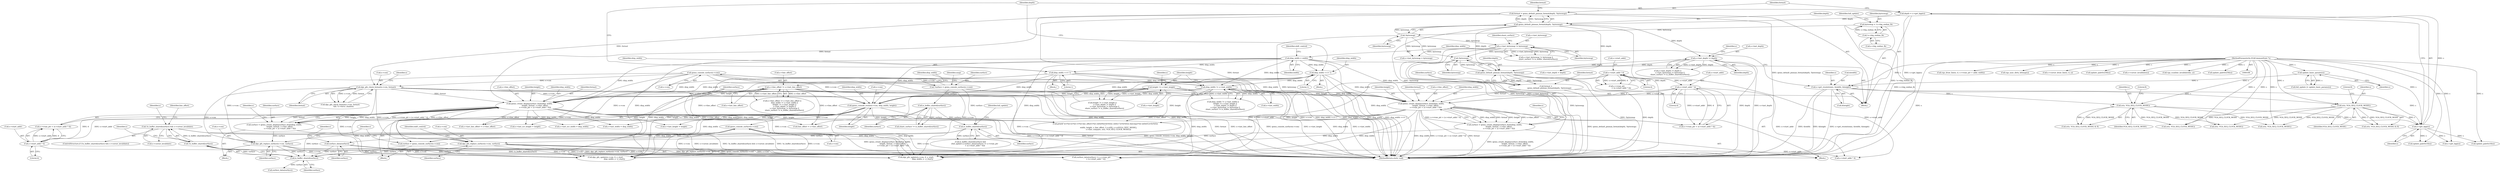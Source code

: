 digraph "0_qemu_bfc56535f793c557aa754c50213fc5f882e6482d@pointer" {
"1000619" [label="(Call,!is_buffer_shared(surface) && s->cursor_invalidate)"];
"1000620" [label="(Call,!is_buffer_shared(surface))"];
"1000621" [label="(Call,is_buffer_shared(surface))"];
"1000366" [label="(Call,dpy_gfx_replace_surface(s->con, surface))"];
"1000293" [label="(Call,dpy_gfx_check_format(s->con, format))"];
"1000115" [label="(Call,qemu_console_surface(s->con))"];
"1000281" [label="(Call,format = qemu_default_pixman_format(depth, !byteswap))"];
"1000283" [label="(Call,qemu_default_pixman_format(depth, !byteswap))"];
"1000277" [label="(Call,depth = s->get_bpp(s))"];
"1000279" [label="(Call,s->get_bpp(s))"];
"1000163" [label="(Call,s->get_resolution(s, &width, &height))"];
"1000161" [label="(Call,update_basic_params(s))"];
"1000109" [label="(MethodParameterIn,VGACommonState *s)"];
"1000253" [label="(Call,sr(s, VGA_SEQ_CLOCK_MODE))"];
"1000269" [label="(Call,sr(s, VGA_SEQ_CLOCK_MODE))"];
"1000285" [label="(Call,!byteswap)"];
"1000153" [label="(Call,byteswap = !s->big_endian_fb)"];
"1000155" [label="(Call,!s->big_endian_fb)"];
"1000348" [label="(Call,surface = qemu_create_displaysurface_from(disp_width,\n                    height, format, s->line_offset,\n                    s->vram_ptr + (s->start_addr * 4)))"];
"1000350" [label="(Call,qemu_create_displaysurface_from(disp_width,\n                    height, format, s->line_offset,\n                    s->vram_ptr + (s->start_addr * 4)))"];
"1000258" [label="(Call,disp_width <<= 1)"];
"1000169" [label="(Call,disp_width = width)"];
"1000274" [label="(Call,disp_width <<= 1)"];
"1000317" [label="(Call,disp_width != s->last_width)"];
"1000323" [label="(Call,height != s->last_height)"];
"1000309" [label="(Call,s->line_offset != s->last_line_offset)"];
"1000361" [label="(Call,s->start_addr * 4)"];
"1000433" [label="(Call,surface_data(surface))"];
"1000428" [label="(Call,is_buffer_shared(surface))"];
"1000342" [label="(Call,is_buffer_shared(surface))"];
"1000113" [label="(Call,*surface = qemu_console_surface(s->con))"];
"1000379" [label="(Call,surface = qemu_console_surface(s->con))"];
"1000381" [label="(Call,qemu_console_surface(s->con))"];
"1000373" [label="(Call,qemu_console_resize(s->con, disp_width, height))"];
"1000470" [label="(Call,dpy_gfx_replace_surface(s->con, surface))"];
"1000452" [label="(Call,surface = qemu_create_displaysurface_from(disp_width,\n                height, format, s->line_offset,\n                s->vram_ptr + (s->start_addr * 4)))"];
"1000454" [label="(Call,qemu_create_displaysurface_from(disp_width,\n                height, format, s->line_offset,\n                s->vram_ptr + (s->start_addr * 4)))"];
"1000446" [label="(Call,format =\n            qemu_default_pixman_format(depth, !byteswap))"];
"1000448" [label="(Call,qemu_default_pixman_format(depth, !byteswap))"];
"1000329" [label="(Call,s->last_depth != depth)"];
"1000450" [label="(Call,!byteswap)"];
"1000335" [label="(Call,s->last_byteswap != byteswap)"];
"1000465" [label="(Call,s->start_addr * 4)"];
"1000439" [label="(Call,s->start_addr * 4)"];
"1000678" [label="(Call,surface_data(surface))"];
"1000624" [label="(Identifier,s)"];
"1000274" [label="(Call,disp_width <<= 1)"];
"1000357" [label="(Call,s->vram_ptr + (s->start_addr * 4))"];
"1000116" [label="(Call,s->con)"];
"1000163" [label="(Call,s->get_resolution(s, &width, &height))"];
"1000272" [label="(Literal,8)"];
"1000156" [label="(Call,s->big_endian_fb)"];
"1000461" [label="(Call,s->vram_ptr + (s->start_addr * 4))"];
"1000161" [label="(Call,update_basic_params(s))"];
"1000378" [label="(Identifier,height)"];
"1000482" [label="(Call,update_palette16(s))"];
"1000257" [label="(Block,)"];
"1000448" [label="(Call,qemu_default_pixman_format(depth, !byteswap))"];
"1000618" [label="(ControlStructure,if (!is_buffer_shared(surface) && s->cursor_invalidate))"];
"1000280" [label="(Identifier,s)"];
"1000297" [label="(Identifier,format)"];
"1000435" [label="(Call,s->vram_ptr\n                + (s->start_addr * 4))"];
"1000830" [label="(Call,vga_draw_line(s, d, s->vram_ptr + addr, width))"];
"1000437" [label="(Identifier,s)"];
"1000165" [label="(Call,&width)"];
"1000292" [label="(Call,dpy_gfx_check_format(s->con, format)\n            && !s->force_shadow)"];
"1000691" [label="(Call,vga_sync_dirty_bitmap(s))"];
"1000377" [label="(Identifier,disp_width)"];
"1000275" [label="(Identifier,disp_width)"];
"1000939" [label="(MethodReturn,static void)"];
"1000281" [label="(Call,format = qemu_default_pixman_format(depth, !byteswap))"];
"1000514" [label="(Call,sr(s, VGA_SEQ_CLOCK_MODE))"];
"1000154" [label="(Identifier,byteswap)"];
"1000254" [label="(Identifier,s)"];
"1000854" [label="(Call,dpy_gfx_update(s->con, 0, y_start,\n                               disp_width, y - y_start))"];
"1000439" [label="(Call,s->start_addr * 4)"];
"1000390" [label="(Call,s->last_scr_height = height)"];
"1000471" [label="(Call,s->con)"];
"1000282" [label="(Identifier,format)"];
"1000440" [label="(Call,s->start_addr)"];
"1000366" [label="(Call,dpy_gfx_replace_surface(s->con, surface))"];
"1000270" [label="(Identifier,s)"];
"1000278" [label="(Identifier,depth)"];
"1000469" [label="(Literal,4)"];
"1000349" [label="(Identifier,surface)"];
"1000843" [label="(Call,s->cursor_draw_line(s, d, y))"];
"1000455" [label="(Identifier,disp_width)"];
"1000380" [label="(Identifier,surface)"];
"1000540" [label="(Call,update_palette256(s))"];
"1000434" [label="(Identifier,surface)"];
"1000449" [label="(Identifier,depth)"];
"1000361" [label="(Call,s->start_addr * 4)"];
"1000293" [label="(Call,dpy_gfx_check_format(s->con, format))"];
"1000300" [label="(Identifier,s)"];
"1000627" [label="(Call,s->cursor_invalidate(s))"];
"1000454" [label="(Call,qemu_create_displaysurface_from(disp_width,\n                height, format, s->line_offset,\n                s->vram_ptr + (s->start_addr * 4)))"];
"1000382" [label="(Call,s->con)"];
"1000374" [label="(Call,s->con)"];
"1000340" [label="(Call,share_surface != is_buffer_shared(surface))"];
"1000373" [label="(Call,qemu_console_resize(s->con, disp_width, height))"];
"1000288" [label="(Identifier,format)"];
"1000294" [label="(Call,s->con)"];
"1000621" [label="(Call,is_buffer_shared(surface))"];
"1000277" [label="(Call,depth = s->get_bpp(s))"];
"1000328" [label="(Call,s->last_depth != depth ||\n        s->last_byteswap != byteswap ||\n        share_surface != is_buffer_shared(surface))"];
"1000620" [label="(Call,!is_buffer_shared(surface))"];
"1000286" [label="(Identifier,byteswap)"];
"1000170" [label="(Identifier,disp_width)"];
"1000339" [label="(Identifier,byteswap)"];
"1000309" [label="(Call,s->line_offset != s->last_line_offset)"];
"1000367" [label="(Call,s->con)"];
"1000283" [label="(Call,qemu_default_pixman_format(depth, !byteswap))"];
"1000456" [label="(Identifier,height)"];
"1000167" [label="(Call,&height)"];
"1000329" [label="(Call,s->last_depth != depth)"];
"1000318" [label="(Identifier,disp_width)"];
"1000412" [label="(Call,s->last_depth = depth)"];
"1000417" [label="(Call,s->last_byteswap = byteswap)"];
"1000510" [label="(Call,update_palette16(s))"];
"1000323" [label="(Call,height != s->last_height)"];
"1000427" [label="(Call,is_buffer_shared(surface) &&\n               (full_update || surface_data(surface) != s->vram_ptr\n                + (s->start_addr * 4)))"];
"1000350" [label="(Call,qemu_create_displaysurface_from(disp_width,\n                    height, format, s->line_offset,\n                    s->vram_ptr + (s->start_addr * 4)))"];
"1000164" [label="(Identifier,s)"];
"1000260" [label="(Literal,1)"];
"1000385" [label="(Call,s->last_scr_width = disp_width)"];
"1000432" [label="(Call,surface_data(surface) != s->vram_ptr\n                + (s->start_addr * 4))"];
"1000381" [label="(Call,qemu_console_surface(s->con))"];
"1000284" [label="(Identifier,depth)"];
"1000343" [label="(Identifier,surface)"];
"1000313" [label="(Call,s->last_line_offset)"];
"1000259" [label="(Identifier,disp_width)"];
"1000452" [label="(Call,surface = qemu_create_displaysurface_from(disp_width,\n                height, format, s->line_offset,\n                s->vram_ptr + (s->start_addr * 4)))"];
"1000333" [label="(Identifier,depth)"];
"1000342" [label="(Call,is_buffer_shared(surface))"];
"1000474" [label="(Identifier,surface)"];
"1000387" [label="(Identifier,s)"];
"1000451" [label="(Identifier,byteswap)"];
"1000634" [label="(Call,printf(\"w=%d h=%d v=%d line_offset=%d cr[0x09]=0x%02x cr[0x17]=0x%02x linecmp=%d sr[0x01]=0x%02x\n\",\n           width, height, v, line_offset, s->cr[9], s->cr[VGA_CRTC_MODE],\n           s->line_compare, sr(s, VGA_SEQ_CLOCK_MODE)))"];
"1000160" [label="(Identifier,full_update)"];
"1000630" [label="(Identifier,line_offset)"];
"1000268" [label="(Call,sr(s, VGA_SEQ_CLOCK_MODE) & 8)"];
"1000354" [label="(Call,s->line_offset)"];
"1000324" [label="(Identifier,height)"];
"1000470" [label="(Call,dpy_gfx_replace_surface(s->con, surface))"];
"1000812" [label="(Call,vga_scanline_invalidated(s, y))"];
"1000457" [label="(Identifier,format)"];
"1000370" [label="(Identifier,surface)"];
"1000352" [label="(Identifier,height)"];
"1000111" [label="(Block,)"];
"1000115" [label="(Call,qemu_console_surface(s->con))"];
"1000619" [label="(Call,!is_buffer_shared(surface) && s->cursor_invalidate)"];
"1000279" [label="(Call,s->get_bpp(s))"];
"1000317" [label="(Call,disp_width != s->last_width)"];
"1000622" [label="(Identifier,surface)"];
"1000395" [label="(Call,s->last_width = disp_width)"];
"1000169" [label="(Call,disp_width = width)"];
"1000628" [label="(Identifier,s)"];
"1000109" [label="(MethodParameterIn,VGACommonState *s)"];
"1000256" [label="(Literal,8)"];
"1000450" [label="(Call,!byteswap)"];
"1000458" [label="(Call,s->line_offset)"];
"1000330" [label="(Call,s->last_depth)"];
"1000348" [label="(Call,surface = qemu_create_displaysurface_from(disp_width,\n                    height, format, s->line_offset,\n                    s->vram_ptr + (s->start_addr * 4)))"];
"1000322" [label="(Call,height != s->last_height ||\n        s->last_depth != depth ||\n        s->last_byteswap != byteswap ||\n        share_surface != is_buffer_shared(surface))"];
"1000472" [label="(Identifier,s)"];
"1000159" [label="(Call,full_update |= update_basic_params(s))"];
"1000443" [label="(Literal,4)"];
"1000310" [label="(Call,s->line_offset)"];
"1000477" [label="(Identifier,shift_control)"];
"1000466" [label="(Call,s->start_addr)"];
"1000429" [label="(Identifier,surface)"];
"1000153" [label="(Call,byteswap = !s->big_endian_fb)"];
"1000325" [label="(Call,s->last_height)"];
"1000453" [label="(Identifier,surface)"];
"1000171" [label="(Identifier,width)"];
"1000431" [label="(Identifier,full_update)"];
"1000253" [label="(Call,sr(s, VGA_SEQ_CLOCK_MODE))"];
"1000446" [label="(Call,format =\n            qemu_default_pixman_format(depth, !byteswap))"];
"1000351" [label="(Identifier,disp_width)"];
"1000137" [label="(Identifier,snap)"];
"1000653" [label="(Call,sr(s, VGA_SEQ_CLOCK_MODE))"];
"1000486" [label="(Call,sr(s, VGA_SEQ_CLOCK_MODE))"];
"1000269" [label="(Call,sr(s, VGA_SEQ_CLOCK_MODE))"];
"1000273" [label="(Block,)"];
"1000623" [label="(Call,s->cursor_invalidate)"];
"1000331" [label="(Identifier,s)"];
"1000433" [label="(Call,surface_data(surface))"];
"1000365" [label="(Literal,4)"];
"1000162" [label="(Identifier,s)"];
"1000155" [label="(Call,!s->big_endian_fb)"];
"1000552" [label="(Call,update_palette256(s))"];
"1000271" [label="(Identifier,VGA_SEQ_CLOCK_MODE)"];
"1000465" [label="(Call,s->start_addr * 4)"];
"1000447" [label="(Identifier,format)"];
"1000334" [label="(Call,s->last_byteswap != byteswap ||\n        share_surface != is_buffer_shared(surface))"];
"1000444" [label="(Block,)"];
"1000918" [label="(Call,dpy_gfx_update(s->con, 0, y_start,\n                       disp_width, y - y_start))"];
"1000258" [label="(Call,disp_width <<= 1)"];
"1000372" [label="(Block,)"];
"1000658" [label="(Call,s->start_addr * 4)"];
"1000533" [label="(Call,s->get_bpp(s))"];
"1000113" [label="(Call,*surface = qemu_console_surface(s->con))"];
"1000341" [label="(Identifier,share_surface)"];
"1000173" [label="(Identifier,shift_control)"];
"1000428" [label="(Call,is_buffer_shared(surface))"];
"1000114" [label="(Identifier,surface)"];
"1000347" [label="(Block,)"];
"1000335" [label="(Call,s->last_byteswap != byteswap)"];
"1000400" [label="(Call,s->last_height = height)"];
"1000308" [label="(Call,s->line_offset != s->last_line_offset ||\n        disp_width != s->last_width ||\n        height != s->last_height ||\n        s->last_depth != depth ||\n        s->last_byteswap != byteswap ||\n        share_surface != is_buffer_shared(surface))"];
"1000337" [label="(Identifier,s)"];
"1000379" [label="(Call,surface = qemu_console_surface(s->con))"];
"1000285" [label="(Call,!byteswap)"];
"1000316" [label="(Call,disp_width != s->last_width ||\n        height != s->last_height ||\n        s->last_depth != depth ||\n        s->last_byteswap != byteswap ||\n        share_surface != is_buffer_shared(surface))"];
"1000319" [label="(Call,s->last_width)"];
"1000252" [label="(Call,sr(s, VGA_SEQ_CLOCK_MODE) & 8)"];
"1000353" [label="(Identifier,format)"];
"1000336" [label="(Call,s->last_byteswap)"];
"1000276" [label="(Literal,1)"];
"1000629" [label="(Call,line_offset = s->line_offset)"];
"1000362" [label="(Call,s->start_addr)"];
"1000368" [label="(Identifier,s)"];
"1000255" [label="(Identifier,VGA_SEQ_CLOCK_MODE)"];
"1000405" [label="(Call,s->last_line_offset = s->line_offset)"];
"1000619" -> "1000618"  [label="AST: "];
"1000619" -> "1000620"  [label="CFG: "];
"1000619" -> "1000623"  [label="CFG: "];
"1000620" -> "1000619"  [label="AST: "];
"1000623" -> "1000619"  [label="AST: "];
"1000628" -> "1000619"  [label="CFG: "];
"1000630" -> "1000619"  [label="CFG: "];
"1000619" -> "1000939"  [label="DDG: s->cursor_invalidate"];
"1000619" -> "1000939"  [label="DDG: !is_buffer_shared(surface) && s->cursor_invalidate"];
"1000619" -> "1000939"  [label="DDG: !is_buffer_shared(surface)"];
"1000620" -> "1000619"  [label="DDG: is_buffer_shared(surface)"];
"1000620" -> "1000621"  [label="CFG: "];
"1000621" -> "1000620"  [label="AST: "];
"1000624" -> "1000620"  [label="CFG: "];
"1000620" -> "1000939"  [label="DDG: is_buffer_shared(surface)"];
"1000621" -> "1000620"  [label="DDG: surface"];
"1000621" -> "1000622"  [label="CFG: "];
"1000622" -> "1000621"  [label="AST: "];
"1000366" -> "1000621"  [label="DDG: surface"];
"1000433" -> "1000621"  [label="DDG: surface"];
"1000379" -> "1000621"  [label="DDG: surface"];
"1000470" -> "1000621"  [label="DDG: surface"];
"1000428" -> "1000621"  [label="DDG: surface"];
"1000621" -> "1000678"  [label="DDG: surface"];
"1000366" -> "1000347"  [label="AST: "];
"1000366" -> "1000370"  [label="CFG: "];
"1000367" -> "1000366"  [label="AST: "];
"1000370" -> "1000366"  [label="AST: "];
"1000387" -> "1000366"  [label="CFG: "];
"1000366" -> "1000939"  [label="DDG: s->con"];
"1000366" -> "1000939"  [label="DDG: dpy_gfx_replace_surface(s->con, surface)"];
"1000293" -> "1000366"  [label="DDG: s->con"];
"1000115" -> "1000366"  [label="DDG: s->con"];
"1000348" -> "1000366"  [label="DDG: surface"];
"1000366" -> "1000854"  [label="DDG: s->con"];
"1000366" -> "1000918"  [label="DDG: s->con"];
"1000293" -> "1000292"  [label="AST: "];
"1000293" -> "1000297"  [label="CFG: "];
"1000294" -> "1000293"  [label="AST: "];
"1000297" -> "1000293"  [label="AST: "];
"1000300" -> "1000293"  [label="CFG: "];
"1000292" -> "1000293"  [label="CFG: "];
"1000293" -> "1000939"  [label="DDG: s->con"];
"1000293" -> "1000939"  [label="DDG: format"];
"1000293" -> "1000292"  [label="DDG: s->con"];
"1000293" -> "1000292"  [label="DDG: format"];
"1000115" -> "1000293"  [label="DDG: s->con"];
"1000281" -> "1000293"  [label="DDG: format"];
"1000293" -> "1000350"  [label="DDG: format"];
"1000293" -> "1000373"  [label="DDG: s->con"];
"1000293" -> "1000470"  [label="DDG: s->con"];
"1000293" -> "1000854"  [label="DDG: s->con"];
"1000293" -> "1000918"  [label="DDG: s->con"];
"1000115" -> "1000113"  [label="AST: "];
"1000115" -> "1000116"  [label="CFG: "];
"1000116" -> "1000115"  [label="AST: "];
"1000113" -> "1000115"  [label="CFG: "];
"1000115" -> "1000939"  [label="DDG: s->con"];
"1000115" -> "1000113"  [label="DDG: s->con"];
"1000115" -> "1000373"  [label="DDG: s->con"];
"1000115" -> "1000470"  [label="DDG: s->con"];
"1000115" -> "1000854"  [label="DDG: s->con"];
"1000115" -> "1000918"  [label="DDG: s->con"];
"1000281" -> "1000111"  [label="AST: "];
"1000281" -> "1000283"  [label="CFG: "];
"1000282" -> "1000281"  [label="AST: "];
"1000283" -> "1000281"  [label="AST: "];
"1000288" -> "1000281"  [label="CFG: "];
"1000281" -> "1000939"  [label="DDG: format"];
"1000281" -> "1000939"  [label="DDG: qemu_default_pixman_format(depth, !byteswap)"];
"1000283" -> "1000281"  [label="DDG: depth"];
"1000283" -> "1000281"  [label="DDG: !byteswap"];
"1000281" -> "1000350"  [label="DDG: format"];
"1000283" -> "1000285"  [label="CFG: "];
"1000284" -> "1000283"  [label="AST: "];
"1000285" -> "1000283"  [label="AST: "];
"1000283" -> "1000939"  [label="DDG: !byteswap"];
"1000283" -> "1000939"  [label="DDG: depth"];
"1000277" -> "1000283"  [label="DDG: depth"];
"1000285" -> "1000283"  [label="DDG: byteswap"];
"1000283" -> "1000329"  [label="DDG: depth"];
"1000283" -> "1000412"  [label="DDG: depth"];
"1000283" -> "1000448"  [label="DDG: depth"];
"1000277" -> "1000111"  [label="AST: "];
"1000277" -> "1000279"  [label="CFG: "];
"1000278" -> "1000277"  [label="AST: "];
"1000279" -> "1000277"  [label="AST: "];
"1000282" -> "1000277"  [label="CFG: "];
"1000277" -> "1000939"  [label="DDG: s->get_bpp(s)"];
"1000279" -> "1000277"  [label="DDG: s"];
"1000279" -> "1000280"  [label="CFG: "];
"1000280" -> "1000279"  [label="AST: "];
"1000163" -> "1000279"  [label="DDG: s"];
"1000253" -> "1000279"  [label="DDG: s"];
"1000269" -> "1000279"  [label="DDG: s"];
"1000109" -> "1000279"  [label="DDG: s"];
"1000279" -> "1000482"  [label="DDG: s"];
"1000279" -> "1000510"  [label="DDG: s"];
"1000279" -> "1000533"  [label="DDG: s"];
"1000163" -> "1000111"  [label="AST: "];
"1000163" -> "1000167"  [label="CFG: "];
"1000164" -> "1000163"  [label="AST: "];
"1000165" -> "1000163"  [label="AST: "];
"1000167" -> "1000163"  [label="AST: "];
"1000170" -> "1000163"  [label="CFG: "];
"1000163" -> "1000939"  [label="DDG: &height"];
"1000163" -> "1000939"  [label="DDG: s->get_resolution(s, &width, &height)"];
"1000163" -> "1000939"  [label="DDG: &width"];
"1000161" -> "1000163"  [label="DDG: s"];
"1000109" -> "1000163"  [label="DDG: s"];
"1000163" -> "1000253"  [label="DDG: s"];
"1000163" -> "1000269"  [label="DDG: s"];
"1000161" -> "1000159"  [label="AST: "];
"1000161" -> "1000162"  [label="CFG: "];
"1000162" -> "1000161"  [label="AST: "];
"1000159" -> "1000161"  [label="CFG: "];
"1000161" -> "1000159"  [label="DDG: s"];
"1000109" -> "1000161"  [label="DDG: s"];
"1000109" -> "1000108"  [label="AST: "];
"1000109" -> "1000939"  [label="DDG: s"];
"1000109" -> "1000253"  [label="DDG: s"];
"1000109" -> "1000269"  [label="DDG: s"];
"1000109" -> "1000482"  [label="DDG: s"];
"1000109" -> "1000486"  [label="DDG: s"];
"1000109" -> "1000510"  [label="DDG: s"];
"1000109" -> "1000514"  [label="DDG: s"];
"1000109" -> "1000533"  [label="DDG: s"];
"1000109" -> "1000540"  [label="DDG: s"];
"1000109" -> "1000552"  [label="DDG: s"];
"1000109" -> "1000627"  [label="DDG: s"];
"1000109" -> "1000653"  [label="DDG: s"];
"1000109" -> "1000691"  [label="DDG: s"];
"1000109" -> "1000812"  [label="DDG: s"];
"1000109" -> "1000830"  [label="DDG: s"];
"1000109" -> "1000843"  [label="DDG: s"];
"1000253" -> "1000252"  [label="AST: "];
"1000253" -> "1000255"  [label="CFG: "];
"1000254" -> "1000253"  [label="AST: "];
"1000255" -> "1000253"  [label="AST: "];
"1000256" -> "1000253"  [label="CFG: "];
"1000253" -> "1000252"  [label="DDG: s"];
"1000253" -> "1000252"  [label="DDG: VGA_SEQ_CLOCK_MODE"];
"1000253" -> "1000486"  [label="DDG: VGA_SEQ_CLOCK_MODE"];
"1000253" -> "1000514"  [label="DDG: VGA_SEQ_CLOCK_MODE"];
"1000253" -> "1000653"  [label="DDG: VGA_SEQ_CLOCK_MODE"];
"1000269" -> "1000268"  [label="AST: "];
"1000269" -> "1000271"  [label="CFG: "];
"1000270" -> "1000269"  [label="AST: "];
"1000271" -> "1000269"  [label="AST: "];
"1000272" -> "1000269"  [label="CFG: "];
"1000269" -> "1000268"  [label="DDG: s"];
"1000269" -> "1000268"  [label="DDG: VGA_SEQ_CLOCK_MODE"];
"1000269" -> "1000486"  [label="DDG: VGA_SEQ_CLOCK_MODE"];
"1000269" -> "1000514"  [label="DDG: VGA_SEQ_CLOCK_MODE"];
"1000269" -> "1000653"  [label="DDG: VGA_SEQ_CLOCK_MODE"];
"1000285" -> "1000286"  [label="CFG: "];
"1000286" -> "1000285"  [label="AST: "];
"1000285" -> "1000939"  [label="DDG: byteswap"];
"1000153" -> "1000285"  [label="DDG: byteswap"];
"1000285" -> "1000335"  [label="DDG: byteswap"];
"1000285" -> "1000417"  [label="DDG: byteswap"];
"1000285" -> "1000450"  [label="DDG: byteswap"];
"1000153" -> "1000111"  [label="AST: "];
"1000153" -> "1000155"  [label="CFG: "];
"1000154" -> "1000153"  [label="AST: "];
"1000155" -> "1000153"  [label="AST: "];
"1000160" -> "1000153"  [label="CFG: "];
"1000153" -> "1000939"  [label="DDG: !s->big_endian_fb"];
"1000155" -> "1000153"  [label="DDG: s->big_endian_fb"];
"1000155" -> "1000156"  [label="CFG: "];
"1000156" -> "1000155"  [label="AST: "];
"1000155" -> "1000939"  [label="DDG: s->big_endian_fb"];
"1000348" -> "1000347"  [label="AST: "];
"1000348" -> "1000350"  [label="CFG: "];
"1000349" -> "1000348"  [label="AST: "];
"1000350" -> "1000348"  [label="AST: "];
"1000368" -> "1000348"  [label="CFG: "];
"1000348" -> "1000939"  [label="DDG: qemu_create_displaysurface_from(disp_width,\n                    height, format, s->line_offset,\n                    s->vram_ptr + (s->start_addr * 4))"];
"1000350" -> "1000348"  [label="DDG: height"];
"1000350" -> "1000348"  [label="DDG: disp_width"];
"1000350" -> "1000348"  [label="DDG: s->vram_ptr + (s->start_addr * 4)"];
"1000350" -> "1000348"  [label="DDG: s->line_offset"];
"1000350" -> "1000348"  [label="DDG: format"];
"1000350" -> "1000357"  [label="CFG: "];
"1000351" -> "1000350"  [label="AST: "];
"1000352" -> "1000350"  [label="AST: "];
"1000353" -> "1000350"  [label="AST: "];
"1000354" -> "1000350"  [label="AST: "];
"1000357" -> "1000350"  [label="AST: "];
"1000350" -> "1000939"  [label="DDG: s->vram_ptr + (s->start_addr * 4)"];
"1000350" -> "1000939"  [label="DDG: format"];
"1000258" -> "1000350"  [label="DDG: disp_width"];
"1000274" -> "1000350"  [label="DDG: disp_width"];
"1000317" -> "1000350"  [label="DDG: disp_width"];
"1000169" -> "1000350"  [label="DDG: disp_width"];
"1000323" -> "1000350"  [label="DDG: height"];
"1000309" -> "1000350"  [label="DDG: s->line_offset"];
"1000361" -> "1000350"  [label="DDG: s->start_addr"];
"1000361" -> "1000350"  [label="DDG: 4"];
"1000350" -> "1000385"  [label="DDG: disp_width"];
"1000350" -> "1000390"  [label="DDG: height"];
"1000350" -> "1000395"  [label="DDG: disp_width"];
"1000350" -> "1000400"  [label="DDG: height"];
"1000350" -> "1000405"  [label="DDG: s->line_offset"];
"1000350" -> "1000629"  [label="DDG: s->line_offset"];
"1000350" -> "1000634"  [label="DDG: height"];
"1000350" -> "1000854"  [label="DDG: disp_width"];
"1000350" -> "1000918"  [label="DDG: disp_width"];
"1000258" -> "1000257"  [label="AST: "];
"1000258" -> "1000260"  [label="CFG: "];
"1000259" -> "1000258"  [label="AST: "];
"1000260" -> "1000258"  [label="AST: "];
"1000278" -> "1000258"  [label="CFG: "];
"1000258" -> "1000939"  [label="DDG: disp_width"];
"1000258" -> "1000939"  [label="DDG: disp_width <<= 1"];
"1000169" -> "1000258"  [label="DDG: disp_width"];
"1000258" -> "1000317"  [label="DDG: disp_width"];
"1000258" -> "1000373"  [label="DDG: disp_width"];
"1000258" -> "1000454"  [label="DDG: disp_width"];
"1000258" -> "1000854"  [label="DDG: disp_width"];
"1000258" -> "1000918"  [label="DDG: disp_width"];
"1000169" -> "1000111"  [label="AST: "];
"1000169" -> "1000171"  [label="CFG: "];
"1000170" -> "1000169"  [label="AST: "];
"1000171" -> "1000169"  [label="AST: "];
"1000173" -> "1000169"  [label="CFG: "];
"1000169" -> "1000939"  [label="DDG: disp_width"];
"1000169" -> "1000274"  [label="DDG: disp_width"];
"1000169" -> "1000317"  [label="DDG: disp_width"];
"1000169" -> "1000373"  [label="DDG: disp_width"];
"1000169" -> "1000454"  [label="DDG: disp_width"];
"1000169" -> "1000854"  [label="DDG: disp_width"];
"1000169" -> "1000918"  [label="DDG: disp_width"];
"1000274" -> "1000273"  [label="AST: "];
"1000274" -> "1000276"  [label="CFG: "];
"1000275" -> "1000274"  [label="AST: "];
"1000276" -> "1000274"  [label="AST: "];
"1000278" -> "1000274"  [label="CFG: "];
"1000274" -> "1000939"  [label="DDG: disp_width"];
"1000274" -> "1000939"  [label="DDG: disp_width <<= 1"];
"1000274" -> "1000317"  [label="DDG: disp_width"];
"1000274" -> "1000373"  [label="DDG: disp_width"];
"1000274" -> "1000454"  [label="DDG: disp_width"];
"1000274" -> "1000854"  [label="DDG: disp_width"];
"1000274" -> "1000918"  [label="DDG: disp_width"];
"1000317" -> "1000316"  [label="AST: "];
"1000317" -> "1000319"  [label="CFG: "];
"1000318" -> "1000317"  [label="AST: "];
"1000319" -> "1000317"  [label="AST: "];
"1000324" -> "1000317"  [label="CFG: "];
"1000316" -> "1000317"  [label="CFG: "];
"1000317" -> "1000939"  [label="DDG: disp_width"];
"1000317" -> "1000939"  [label="DDG: s->last_width"];
"1000317" -> "1000316"  [label="DDG: disp_width"];
"1000317" -> "1000316"  [label="DDG: s->last_width"];
"1000317" -> "1000373"  [label="DDG: disp_width"];
"1000317" -> "1000454"  [label="DDG: disp_width"];
"1000317" -> "1000854"  [label="DDG: disp_width"];
"1000317" -> "1000918"  [label="DDG: disp_width"];
"1000323" -> "1000322"  [label="AST: "];
"1000323" -> "1000325"  [label="CFG: "];
"1000324" -> "1000323"  [label="AST: "];
"1000325" -> "1000323"  [label="AST: "];
"1000331" -> "1000323"  [label="CFG: "];
"1000322" -> "1000323"  [label="CFG: "];
"1000323" -> "1000939"  [label="DDG: s->last_height"];
"1000323" -> "1000322"  [label="DDG: height"];
"1000323" -> "1000322"  [label="DDG: s->last_height"];
"1000323" -> "1000373"  [label="DDG: height"];
"1000323" -> "1000454"  [label="DDG: height"];
"1000323" -> "1000634"  [label="DDG: height"];
"1000309" -> "1000308"  [label="AST: "];
"1000309" -> "1000313"  [label="CFG: "];
"1000310" -> "1000309"  [label="AST: "];
"1000313" -> "1000309"  [label="AST: "];
"1000318" -> "1000309"  [label="CFG: "];
"1000308" -> "1000309"  [label="CFG: "];
"1000309" -> "1000939"  [label="DDG: s->last_line_offset"];
"1000309" -> "1000308"  [label="DDG: s->line_offset"];
"1000309" -> "1000308"  [label="DDG: s->last_line_offset"];
"1000309" -> "1000405"  [label="DDG: s->line_offset"];
"1000309" -> "1000454"  [label="DDG: s->line_offset"];
"1000309" -> "1000629"  [label="DDG: s->line_offset"];
"1000361" -> "1000357"  [label="AST: "];
"1000361" -> "1000365"  [label="CFG: "];
"1000362" -> "1000361"  [label="AST: "];
"1000365" -> "1000361"  [label="AST: "];
"1000357" -> "1000361"  [label="CFG: "];
"1000361" -> "1000357"  [label="DDG: s->start_addr"];
"1000361" -> "1000357"  [label="DDG: 4"];
"1000361" -> "1000658"  [label="DDG: s->start_addr"];
"1000433" -> "1000432"  [label="AST: "];
"1000433" -> "1000434"  [label="CFG: "];
"1000434" -> "1000433"  [label="AST: "];
"1000437" -> "1000433"  [label="CFG: "];
"1000433" -> "1000432"  [label="DDG: surface"];
"1000428" -> "1000433"  [label="DDG: surface"];
"1000428" -> "1000427"  [label="AST: "];
"1000428" -> "1000429"  [label="CFG: "];
"1000429" -> "1000428"  [label="AST: "];
"1000431" -> "1000428"  [label="CFG: "];
"1000427" -> "1000428"  [label="CFG: "];
"1000428" -> "1000427"  [label="DDG: surface"];
"1000342" -> "1000428"  [label="DDG: surface"];
"1000113" -> "1000428"  [label="DDG: surface"];
"1000342" -> "1000340"  [label="AST: "];
"1000342" -> "1000343"  [label="CFG: "];
"1000343" -> "1000342"  [label="AST: "];
"1000340" -> "1000342"  [label="CFG: "];
"1000342" -> "1000340"  [label="DDG: surface"];
"1000113" -> "1000342"  [label="DDG: surface"];
"1000113" -> "1000111"  [label="AST: "];
"1000114" -> "1000113"  [label="AST: "];
"1000137" -> "1000113"  [label="CFG: "];
"1000113" -> "1000939"  [label="DDG: qemu_console_surface(s->con)"];
"1000379" -> "1000372"  [label="AST: "];
"1000379" -> "1000381"  [label="CFG: "];
"1000380" -> "1000379"  [label="AST: "];
"1000381" -> "1000379"  [label="AST: "];
"1000387" -> "1000379"  [label="CFG: "];
"1000379" -> "1000939"  [label="DDG: qemu_console_surface(s->con)"];
"1000381" -> "1000379"  [label="DDG: s->con"];
"1000381" -> "1000382"  [label="CFG: "];
"1000382" -> "1000381"  [label="AST: "];
"1000381" -> "1000939"  [label="DDG: s->con"];
"1000373" -> "1000381"  [label="DDG: s->con"];
"1000381" -> "1000854"  [label="DDG: s->con"];
"1000381" -> "1000918"  [label="DDG: s->con"];
"1000373" -> "1000372"  [label="AST: "];
"1000373" -> "1000378"  [label="CFG: "];
"1000374" -> "1000373"  [label="AST: "];
"1000377" -> "1000373"  [label="AST: "];
"1000378" -> "1000373"  [label="AST: "];
"1000380" -> "1000373"  [label="CFG: "];
"1000373" -> "1000939"  [label="DDG: qemu_console_resize(s->con, disp_width, height)"];
"1000373" -> "1000385"  [label="DDG: disp_width"];
"1000373" -> "1000390"  [label="DDG: height"];
"1000373" -> "1000395"  [label="DDG: disp_width"];
"1000373" -> "1000400"  [label="DDG: height"];
"1000373" -> "1000634"  [label="DDG: height"];
"1000373" -> "1000854"  [label="DDG: disp_width"];
"1000373" -> "1000918"  [label="DDG: disp_width"];
"1000470" -> "1000444"  [label="AST: "];
"1000470" -> "1000474"  [label="CFG: "];
"1000471" -> "1000470"  [label="AST: "];
"1000474" -> "1000470"  [label="AST: "];
"1000477" -> "1000470"  [label="CFG: "];
"1000470" -> "1000939"  [label="DDG: s->con"];
"1000470" -> "1000939"  [label="DDG: dpy_gfx_replace_surface(s->con, surface)"];
"1000452" -> "1000470"  [label="DDG: surface"];
"1000470" -> "1000854"  [label="DDG: s->con"];
"1000470" -> "1000918"  [label="DDG: s->con"];
"1000452" -> "1000444"  [label="AST: "];
"1000452" -> "1000454"  [label="CFG: "];
"1000453" -> "1000452"  [label="AST: "];
"1000454" -> "1000452"  [label="AST: "];
"1000472" -> "1000452"  [label="CFG: "];
"1000452" -> "1000939"  [label="DDG: qemu_create_displaysurface_from(disp_width,\n                height, format, s->line_offset,\n                s->vram_ptr + (s->start_addr * 4))"];
"1000454" -> "1000452"  [label="DDG: disp_width"];
"1000454" -> "1000452"  [label="DDG: format"];
"1000454" -> "1000452"  [label="DDG: height"];
"1000454" -> "1000452"  [label="DDG: s->line_offset"];
"1000454" -> "1000452"  [label="DDG: s->vram_ptr + (s->start_addr * 4)"];
"1000454" -> "1000461"  [label="CFG: "];
"1000455" -> "1000454"  [label="AST: "];
"1000456" -> "1000454"  [label="AST: "];
"1000457" -> "1000454"  [label="AST: "];
"1000458" -> "1000454"  [label="AST: "];
"1000461" -> "1000454"  [label="AST: "];
"1000454" -> "1000939"  [label="DDG: disp_width"];
"1000454" -> "1000939"  [label="DDG: s->vram_ptr + (s->start_addr * 4)"];
"1000454" -> "1000939"  [label="DDG: format"];
"1000446" -> "1000454"  [label="DDG: format"];
"1000465" -> "1000454"  [label="DDG: s->start_addr"];
"1000465" -> "1000454"  [label="DDG: 4"];
"1000454" -> "1000629"  [label="DDG: s->line_offset"];
"1000454" -> "1000634"  [label="DDG: height"];
"1000454" -> "1000854"  [label="DDG: disp_width"];
"1000454" -> "1000918"  [label="DDG: disp_width"];
"1000446" -> "1000444"  [label="AST: "];
"1000446" -> "1000448"  [label="CFG: "];
"1000447" -> "1000446"  [label="AST: "];
"1000448" -> "1000446"  [label="AST: "];
"1000453" -> "1000446"  [label="CFG: "];
"1000446" -> "1000939"  [label="DDG: qemu_default_pixman_format(depth, !byteswap)"];
"1000448" -> "1000446"  [label="DDG: depth"];
"1000448" -> "1000446"  [label="DDG: !byteswap"];
"1000448" -> "1000450"  [label="CFG: "];
"1000449" -> "1000448"  [label="AST: "];
"1000450" -> "1000448"  [label="AST: "];
"1000448" -> "1000939"  [label="DDG: !byteswap"];
"1000448" -> "1000939"  [label="DDG: depth"];
"1000329" -> "1000448"  [label="DDG: depth"];
"1000450" -> "1000448"  [label="DDG: byteswap"];
"1000329" -> "1000328"  [label="AST: "];
"1000329" -> "1000333"  [label="CFG: "];
"1000330" -> "1000329"  [label="AST: "];
"1000333" -> "1000329"  [label="AST: "];
"1000337" -> "1000329"  [label="CFG: "];
"1000328" -> "1000329"  [label="CFG: "];
"1000329" -> "1000939"  [label="DDG: depth"];
"1000329" -> "1000939"  [label="DDG: s->last_depth"];
"1000329" -> "1000328"  [label="DDG: s->last_depth"];
"1000329" -> "1000328"  [label="DDG: depth"];
"1000329" -> "1000412"  [label="DDG: depth"];
"1000450" -> "1000451"  [label="CFG: "];
"1000451" -> "1000450"  [label="AST: "];
"1000450" -> "1000939"  [label="DDG: byteswap"];
"1000335" -> "1000450"  [label="DDG: byteswap"];
"1000335" -> "1000334"  [label="AST: "];
"1000335" -> "1000339"  [label="CFG: "];
"1000336" -> "1000335"  [label="AST: "];
"1000339" -> "1000335"  [label="AST: "];
"1000341" -> "1000335"  [label="CFG: "];
"1000334" -> "1000335"  [label="CFG: "];
"1000335" -> "1000939"  [label="DDG: byteswap"];
"1000335" -> "1000939"  [label="DDG: s->last_byteswap"];
"1000335" -> "1000334"  [label="DDG: s->last_byteswap"];
"1000335" -> "1000334"  [label="DDG: byteswap"];
"1000335" -> "1000417"  [label="DDG: byteswap"];
"1000465" -> "1000461"  [label="AST: "];
"1000465" -> "1000469"  [label="CFG: "];
"1000466" -> "1000465"  [label="AST: "];
"1000469" -> "1000465"  [label="AST: "];
"1000461" -> "1000465"  [label="CFG: "];
"1000465" -> "1000461"  [label="DDG: s->start_addr"];
"1000465" -> "1000461"  [label="DDG: 4"];
"1000439" -> "1000465"  [label="DDG: s->start_addr"];
"1000465" -> "1000658"  [label="DDG: s->start_addr"];
"1000439" -> "1000435"  [label="AST: "];
"1000439" -> "1000443"  [label="CFG: "];
"1000440" -> "1000439"  [label="AST: "];
"1000443" -> "1000439"  [label="AST: "];
"1000435" -> "1000439"  [label="CFG: "];
"1000439" -> "1000432"  [label="DDG: s->start_addr"];
"1000439" -> "1000432"  [label="DDG: 4"];
"1000439" -> "1000435"  [label="DDG: s->start_addr"];
"1000439" -> "1000435"  [label="DDG: 4"];
"1000439" -> "1000658"  [label="DDG: s->start_addr"];
}
